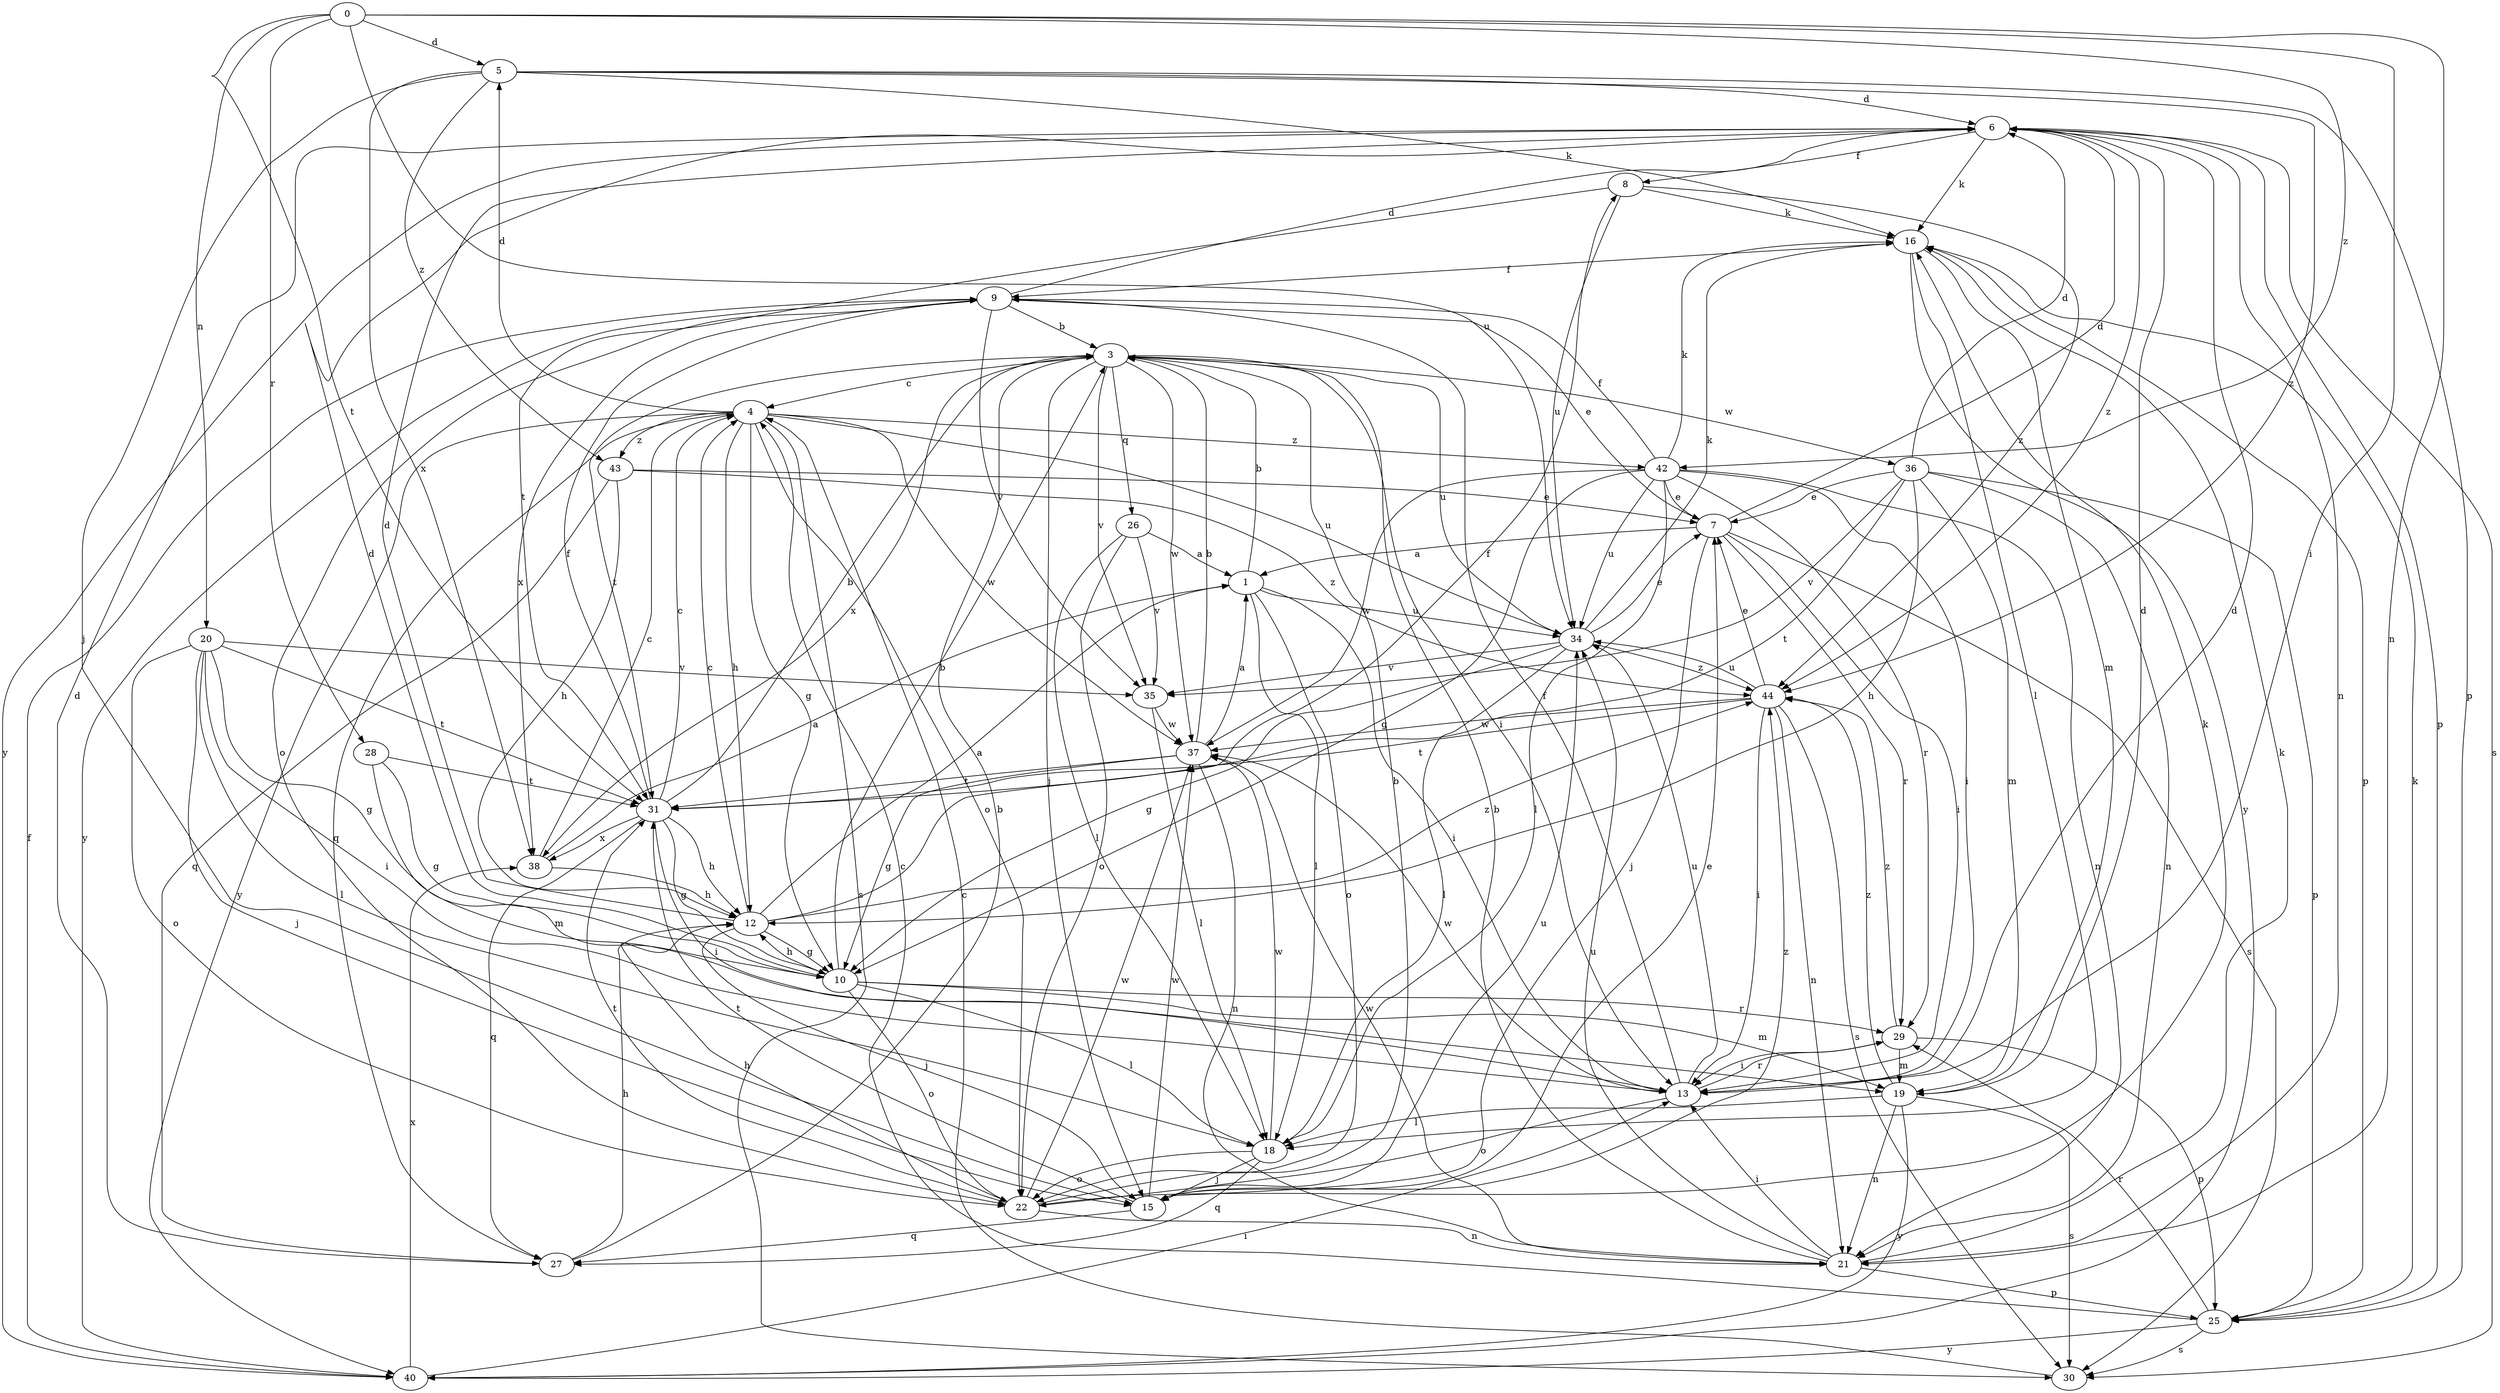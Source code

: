 strict digraph  {
0;
1;
3;
4;
5;
6;
7;
8;
9;
10;
12;
13;
15;
16;
18;
19;
20;
21;
22;
25;
26;
27;
28;
29;
30;
31;
34;
35;
36;
37;
38;
40;
42;
43;
44;
0 -> 5  [label=d];
0 -> 13  [label=i];
0 -> 20  [label=n];
0 -> 21  [label=n];
0 -> 28  [label=r];
0 -> 31  [label=t];
0 -> 34  [label=u];
0 -> 42  [label=z];
1 -> 3  [label=b];
1 -> 13  [label=i];
1 -> 18  [label=l];
1 -> 22  [label=o];
1 -> 34  [label=u];
3 -> 4  [label=c];
3 -> 13  [label=i];
3 -> 15  [label=j];
3 -> 26  [label=q];
3 -> 31  [label=t];
3 -> 34  [label=u];
3 -> 35  [label=v];
3 -> 36  [label=w];
3 -> 37  [label=w];
3 -> 38  [label=x];
4 -> 5  [label=d];
4 -> 10  [label=g];
4 -> 12  [label=h];
4 -> 22  [label=o];
4 -> 27  [label=q];
4 -> 30  [label=s];
4 -> 34  [label=u];
4 -> 37  [label=w];
4 -> 40  [label=y];
4 -> 42  [label=z];
4 -> 43  [label=z];
5 -> 6  [label=d];
5 -> 15  [label=j];
5 -> 16  [label=k];
5 -> 25  [label=p];
5 -> 38  [label=x];
5 -> 43  [label=z];
5 -> 44  [label=z];
6 -> 8  [label=f];
6 -> 16  [label=k];
6 -> 21  [label=n];
6 -> 25  [label=p];
6 -> 30  [label=s];
6 -> 40  [label=y];
6 -> 44  [label=z];
7 -> 1  [label=a];
7 -> 6  [label=d];
7 -> 13  [label=i];
7 -> 15  [label=j];
7 -> 29  [label=r];
7 -> 30  [label=s];
8 -> 16  [label=k];
8 -> 31  [label=t];
8 -> 34  [label=u];
8 -> 44  [label=z];
9 -> 3  [label=b];
9 -> 6  [label=d];
9 -> 7  [label=e];
9 -> 22  [label=o];
9 -> 35  [label=v];
9 -> 38  [label=x];
9 -> 40  [label=y];
10 -> 3  [label=b];
10 -> 6  [label=d];
10 -> 12  [label=h];
10 -> 18  [label=l];
10 -> 19  [label=m];
10 -> 22  [label=o];
10 -> 29  [label=r];
12 -> 1  [label=a];
12 -> 4  [label=c];
12 -> 6  [label=d];
12 -> 8  [label=f];
12 -> 10  [label=g];
12 -> 15  [label=j];
12 -> 44  [label=z];
13 -> 6  [label=d];
13 -> 9  [label=f];
13 -> 22  [label=o];
13 -> 29  [label=r];
13 -> 34  [label=u];
13 -> 37  [label=w];
15 -> 7  [label=e];
15 -> 27  [label=q];
15 -> 31  [label=t];
15 -> 34  [label=u];
15 -> 37  [label=w];
15 -> 44  [label=z];
16 -> 9  [label=f];
16 -> 18  [label=l];
16 -> 19  [label=m];
16 -> 25  [label=p];
16 -> 40  [label=y];
18 -> 15  [label=j];
18 -> 22  [label=o];
18 -> 27  [label=q];
18 -> 37  [label=w];
19 -> 6  [label=d];
19 -> 18  [label=l];
19 -> 21  [label=n];
19 -> 30  [label=s];
19 -> 40  [label=y];
19 -> 44  [label=z];
20 -> 10  [label=g];
20 -> 13  [label=i];
20 -> 15  [label=j];
20 -> 18  [label=l];
20 -> 22  [label=o];
20 -> 31  [label=t];
20 -> 35  [label=v];
21 -> 3  [label=b];
21 -> 13  [label=i];
21 -> 16  [label=k];
21 -> 25  [label=p];
21 -> 34  [label=u];
21 -> 37  [label=w];
22 -> 3  [label=b];
22 -> 12  [label=h];
22 -> 16  [label=k];
22 -> 21  [label=n];
22 -> 31  [label=t];
22 -> 37  [label=w];
25 -> 4  [label=c];
25 -> 16  [label=k];
25 -> 29  [label=r];
25 -> 30  [label=s];
25 -> 40  [label=y];
26 -> 1  [label=a];
26 -> 18  [label=l];
26 -> 22  [label=o];
26 -> 35  [label=v];
27 -> 3  [label=b];
27 -> 6  [label=d];
27 -> 12  [label=h];
28 -> 10  [label=g];
28 -> 19  [label=m];
28 -> 31  [label=t];
29 -> 13  [label=i];
29 -> 19  [label=m];
29 -> 25  [label=p];
29 -> 44  [label=z];
30 -> 4  [label=c];
31 -> 3  [label=b];
31 -> 4  [label=c];
31 -> 9  [label=f];
31 -> 10  [label=g];
31 -> 12  [label=h];
31 -> 13  [label=i];
31 -> 27  [label=q];
31 -> 38  [label=x];
34 -> 7  [label=e];
34 -> 10  [label=g];
34 -> 16  [label=k];
34 -> 18  [label=l];
34 -> 35  [label=v];
34 -> 44  [label=z];
35 -> 18  [label=l];
35 -> 37  [label=w];
36 -> 6  [label=d];
36 -> 7  [label=e];
36 -> 12  [label=h];
36 -> 19  [label=m];
36 -> 21  [label=n];
36 -> 25  [label=p];
36 -> 31  [label=t];
36 -> 35  [label=v];
37 -> 1  [label=a];
37 -> 3  [label=b];
37 -> 10  [label=g];
37 -> 21  [label=n];
37 -> 31  [label=t];
38 -> 1  [label=a];
38 -> 4  [label=c];
38 -> 12  [label=h];
40 -> 9  [label=f];
40 -> 13  [label=i];
40 -> 38  [label=x];
42 -> 7  [label=e];
42 -> 9  [label=f];
42 -> 10  [label=g];
42 -> 13  [label=i];
42 -> 16  [label=k];
42 -> 18  [label=l];
42 -> 21  [label=n];
42 -> 29  [label=r];
42 -> 34  [label=u];
42 -> 37  [label=w];
43 -> 7  [label=e];
43 -> 12  [label=h];
43 -> 27  [label=q];
43 -> 44  [label=z];
44 -> 7  [label=e];
44 -> 13  [label=i];
44 -> 21  [label=n];
44 -> 30  [label=s];
44 -> 31  [label=t];
44 -> 34  [label=u];
44 -> 37  [label=w];
}
